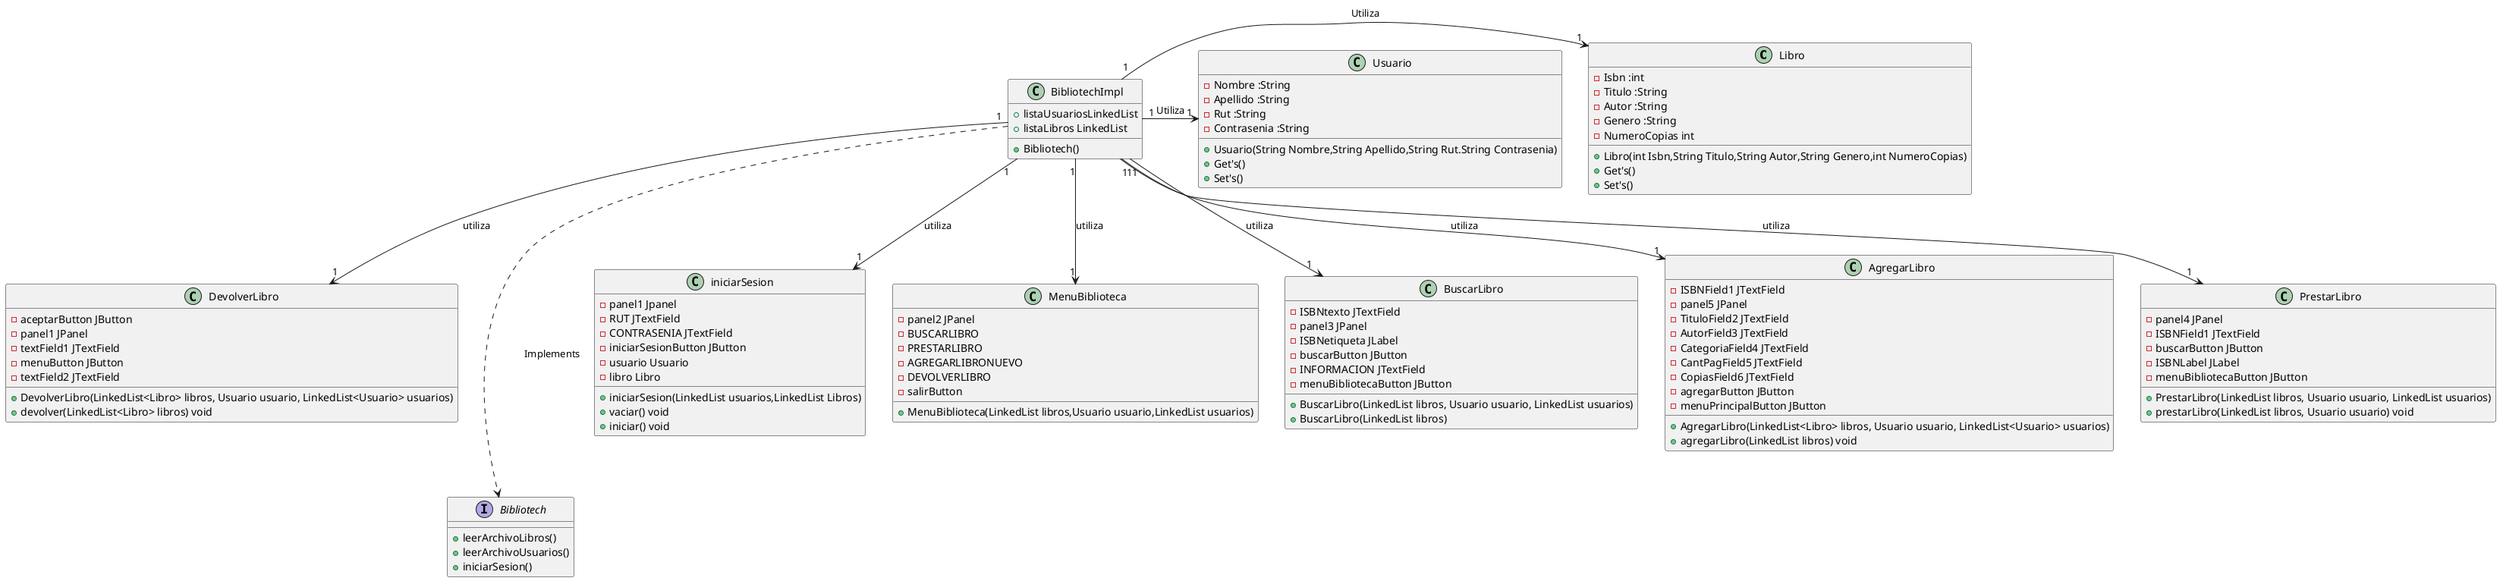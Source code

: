 @startuml

Class Libro{
-Isbn :int
-Titulo :String
-Autor :String
-Genero :String
-NumeroCopias int
+Libro(int Isbn,String Titulo,String Autor,String Genero,int NumeroCopias)
+Get's()
+Set's()

}
Class  Usuario{
-Nombre :String
-Apellido :String
-Rut :String
-Contrasenia :String
+Usuario(String Nombre,String Apellido,String Rut.String Contrasenia)
+Get's()
+Set's()
}
Class DevolverLibro{
-aceptarButton JButton
-panel1 JPanel
-textField1 JTextField
-menuButton JButton
-textField2 JTextField
+DevolverLibro(LinkedList<Libro> libros, Usuario usuario, LinkedList<Usuario> usuarios)
+devolver(LinkedList<Libro> libros) void
}

Interface Bibliotech{
+leerArchivoLibros()
+leerArchivoUsuarios()
+iniciarSesion()

}
Class BibliotechImpl{
+listaUsuariosLinkedList
+listaLibros LinkedList
+Bibliotech()
}
Class iniciarSesion{
-panel1 Jpanel
-RUT JTextField
-CONTRASENIA JTextField
-iniciarSesionButton JButton
-usuario Usuario
-libro Libro
+iniciarSesion(LinkedList usuarios,LinkedList Libros)
+vaciar() void
+iniciar() void
}
Class MenuBiblioteca{
-panel2 JPanel
-BUSCARLIBRO
-PRESTARLIBRO
-AGREGARLIBRONUEVO
-DEVOLVERLIBRO
-salirButton
+MenuBiblioteca(LinkedList libros,Usuario usuario,LinkedList usuarios)
}
Class BuscarLibro{
-ISBNtexto JTextField
-panel3 JPanel
-ISBNetiqueta JLabel
-buscarButton JButton
-INFORMACION JTextField
-menuBibliotecaButton JButton
+BuscarLibro(LinkedList libros, Usuario usuario, LinkedList usuarios)
+BuscarLibro(LinkedList libros)
}
Class AgregarLibro{
-ISBNField1 JTextField
-panel5 JPanel
-TituloField2 JTextField
-AutorField3 JTextField
-CategoriaField4 JTextField
-CantPagField5 JTextField
-CopiasField6 JTextField
-agregarButton JButton
-menuPrincipalButton JButton
+AgregarLibro(LinkedList<Libro> libros, Usuario usuario, LinkedList<Usuario> usuarios)
+agregarLibro(LinkedList libros) void
}
Class PrestarLibro{
-panel4 JPanel
-ISBNField1 JTextField
-buscarButton JButton
-ISBNLabel JLabel
-menuBibliotecaButton JButton
+PrestarLibro(LinkedList libros, Usuario usuario, LinkedList usuarios)
+prestarLibro(LinkedList libros, Usuario usuario) void
}

BibliotechImpl"1"->"1"Libro:Utiliza
BibliotechImpl "1"->"1"Usuario:Utiliza
BibliotechImpl-.-> Bibliotech: Implements
BibliotechImpl"1"-->"1"iniciarSesion: utiliza
BibliotechImpl"1"-->"1"MenuBiblioteca :utiliza
BibliotechImpl"1"-->"1"BuscarLibro :utiliza
BibliotechImpl"1"-->"1"DevolverLibro:utiliza
BibliotechImpl"1"-->"1"AgregarLibro:utiliza
BibliotechImpl"1"-->"1"PrestarLibro:utiliza
@enduml